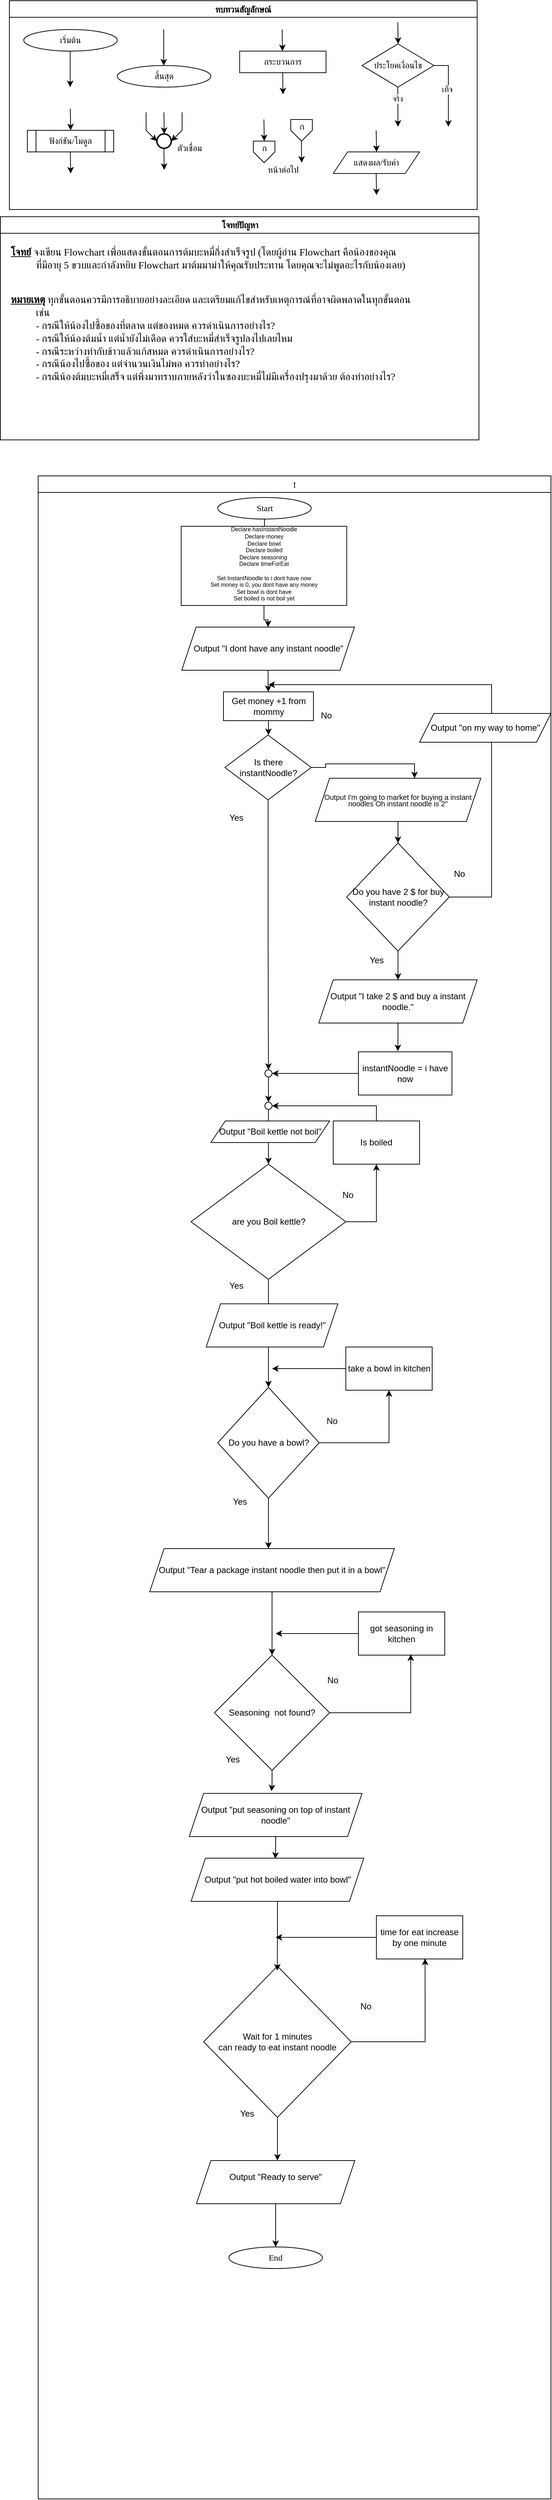 <mxfile version="24.8.6">
  <diagram id="C5RBs43oDa-KdzZeNtuy" name="Page-1">
    <mxGraphModel dx="1525" dy="382" grid="1" gridSize="10" guides="1" tooltips="1" connect="1" arrows="1" fold="1" page="1" pageScale="1" pageWidth="827" pageHeight="1169" math="0" shadow="0">
      <root>
        <mxCell id="WIyWlLk6GJQsqaUBKTNV-0" />
        <mxCell id="WIyWlLk6GJQsqaUBKTNV-1" parent="WIyWlLk6GJQsqaUBKTNV-0" />
        <mxCell id="M7CGMbNuYNeq0SnUNNgH-6" value="ทบทวนสัญลักษณ์" style="swimlane;fontFamily=Sarabun;fontSource=https%3A%2F%2Ffonts.googleapis.com%2Fcss%3Ffamily%3DSarabun;" parent="WIyWlLk6GJQsqaUBKTNV-1" vertex="1">
          <mxGeometry x="-720" y="20" width="650" height="290" as="geometry" />
        </mxCell>
        <mxCell id="M7CGMbNuYNeq0SnUNNgH-2" value="&lt;font data-font-src=&quot;https://fonts.googleapis.com/css?family=Sarabun&quot; face=&quot;Sarabun&quot;&gt;เริ่มต้น&lt;/font&gt;" style="ellipse;whiteSpace=wrap;html=1;" parent="M7CGMbNuYNeq0SnUNNgH-6" vertex="1">
          <mxGeometry x="20" y="40" width="130" height="30" as="geometry" />
        </mxCell>
        <mxCell id="M7CGMbNuYNeq0SnUNNgH-5" value="" style="endArrow=classic;html=1;rounded=0;" parent="M7CGMbNuYNeq0SnUNNgH-6" edge="1">
          <mxGeometry width="50" height="50" relative="1" as="geometry">
            <mxPoint x="84.5" y="70" as="sourcePoint" />
            <mxPoint x="84.5" y="120" as="targetPoint" />
          </mxGeometry>
        </mxCell>
        <mxCell id="M7CGMbNuYNeq0SnUNNgH-3" value="&lt;font face=&quot;Sarabun&quot;&gt;สิ้นสุด&lt;/font&gt;" style="ellipse;whiteSpace=wrap;html=1;" parent="M7CGMbNuYNeq0SnUNNgH-6" vertex="1">
          <mxGeometry x="150" y="90" width="130" height="30" as="geometry" />
        </mxCell>
        <mxCell id="M7CGMbNuYNeq0SnUNNgH-4" value="" style="endArrow=classic;html=1;rounded=0;" parent="M7CGMbNuYNeq0SnUNNgH-6" edge="1">
          <mxGeometry width="50" height="50" relative="1" as="geometry">
            <mxPoint x="214.5" y="40" as="sourcePoint" />
            <mxPoint x="214.5" y="90" as="targetPoint" />
          </mxGeometry>
        </mxCell>
        <mxCell id="mvioNwK95yMqdUQ73LqQ-0" value="กระบวนการ" style="rounded=0;whiteSpace=wrap;html=1;fontFamily=Sarabun;fontSource=https%3A%2F%2Ffonts.googleapis.com%2Fcss%3Ffamily%3DSarabun;" parent="M7CGMbNuYNeq0SnUNNgH-6" vertex="1">
          <mxGeometry x="320" y="70" width="120" height="30" as="geometry" />
        </mxCell>
        <mxCell id="mvioNwK95yMqdUQ73LqQ-1" value="" style="endArrow=classic;html=1;rounded=0;" parent="M7CGMbNuYNeq0SnUNNgH-6" edge="1">
          <mxGeometry width="50" height="50" relative="1" as="geometry">
            <mxPoint x="379" y="40" as="sourcePoint" />
            <mxPoint x="379.5" y="70" as="targetPoint" />
          </mxGeometry>
        </mxCell>
        <mxCell id="mvioNwK95yMqdUQ73LqQ-2" value="" style="endArrow=classic;html=1;rounded=0;" parent="M7CGMbNuYNeq0SnUNNgH-6" edge="1">
          <mxGeometry width="50" height="50" relative="1" as="geometry">
            <mxPoint x="379.75" y="100" as="sourcePoint" />
            <mxPoint x="380.25" y="130" as="targetPoint" />
          </mxGeometry>
        </mxCell>
        <mxCell id="mvioNwK95yMqdUQ73LqQ-3" value="ประโยคเงื่อนไข" style="rhombus;whiteSpace=wrap;html=1;fontFamily=Sarabun;fontSource=https%3A%2F%2Ffonts.googleapis.com%2Fcss%3Ffamily%3DSarabun;" parent="M7CGMbNuYNeq0SnUNNgH-6" vertex="1">
          <mxGeometry x="490" y="60" width="100" height="60" as="geometry" />
        </mxCell>
        <mxCell id="mvioNwK95yMqdUQ73LqQ-4" value="" style="endArrow=classic;html=1;rounded=0;" parent="M7CGMbNuYNeq0SnUNNgH-6" edge="1">
          <mxGeometry width="50" height="50" relative="1" as="geometry">
            <mxPoint x="539.71" y="30" as="sourcePoint" />
            <mxPoint x="540.21" y="60" as="targetPoint" />
          </mxGeometry>
        </mxCell>
        <mxCell id="mvioNwK95yMqdUQ73LqQ-5" value="" style="endArrow=classic;html=1;rounded=0;" parent="M7CGMbNuYNeq0SnUNNgH-6" edge="1">
          <mxGeometry width="50" height="50" relative="1" as="geometry">
            <mxPoint x="539.71" y="120" as="sourcePoint" />
            <mxPoint x="540" y="175" as="targetPoint" />
          </mxGeometry>
        </mxCell>
        <mxCell id="mvioNwK95yMqdUQ73LqQ-7" value="จริง" style="edgeLabel;html=1;align=center;verticalAlign=middle;resizable=0;points=[];fontFamily=Sarabun;fontSource=https%3A%2F%2Ffonts.googleapis.com%2Fcss%3Ffamily%3DSarabun;" parent="mvioNwK95yMqdUQ73LqQ-5" vertex="1" connectable="0">
          <mxGeometry x="-0.414" y="-1" relative="1" as="geometry">
            <mxPoint as="offset" />
          </mxGeometry>
        </mxCell>
        <mxCell id="mvioNwK95yMqdUQ73LqQ-6" value="" style="endArrow=classic;html=1;rounded=0;exitX=1;exitY=0.5;exitDx=0;exitDy=0;" parent="M7CGMbNuYNeq0SnUNNgH-6" source="mvioNwK95yMqdUQ73LqQ-3" edge="1">
          <mxGeometry width="50" height="50" relative="1" as="geometry">
            <mxPoint x="620" y="95" as="sourcePoint" />
            <mxPoint x="610" y="175" as="targetPoint" />
            <Array as="points">
              <mxPoint x="610" y="90" />
            </Array>
          </mxGeometry>
        </mxCell>
        <mxCell id="mvioNwK95yMqdUQ73LqQ-8" value="&lt;font data-font-src=&quot;https://fonts.googleapis.com/css?family=Sarabun&quot; face=&quot;Sarabun&quot;&gt;เท็จ&lt;/font&gt;" style="edgeLabel;html=1;align=center;verticalAlign=middle;resizable=0;points=[];" parent="mvioNwK95yMqdUQ73LqQ-6" vertex="1" connectable="0">
          <mxGeometry x="-0.002" y="-2" relative="1" as="geometry">
            <mxPoint as="offset" />
          </mxGeometry>
        </mxCell>
        <mxCell id="mvioNwK95yMqdUQ73LqQ-9" value="&lt;font data-font-src=&quot;https://fonts.googleapis.com/css?family=Sarabun&quot; face=&quot;Sarabun&quot;&gt;ฟังก์ชัน/โมดูล&lt;/font&gt;" style="shape=process;whiteSpace=wrap;html=1;backgroundOutline=1;" parent="M7CGMbNuYNeq0SnUNNgH-6" vertex="1">
          <mxGeometry x="25" y="180" width="120" height="30" as="geometry" />
        </mxCell>
        <mxCell id="mvioNwK95yMqdUQ73LqQ-11" value="" style="endArrow=classic;html=1;rounded=0;" parent="M7CGMbNuYNeq0SnUNNgH-6" edge="1">
          <mxGeometry width="50" height="50" relative="1" as="geometry">
            <mxPoint x="84.71" y="150" as="sourcePoint" />
            <mxPoint x="85.21" y="180" as="targetPoint" />
          </mxGeometry>
        </mxCell>
        <mxCell id="mvioNwK95yMqdUQ73LqQ-12" value="" style="endArrow=classic;html=1;rounded=0;" parent="M7CGMbNuYNeq0SnUNNgH-6" edge="1">
          <mxGeometry width="50" height="50" relative="1" as="geometry">
            <mxPoint x="84.71" y="210" as="sourcePoint" />
            <mxPoint x="85.21" y="240" as="targetPoint" />
          </mxGeometry>
        </mxCell>
        <mxCell id="mvioNwK95yMqdUQ73LqQ-13" value="" style="strokeWidth=2;html=1;shape=mxgraph.flowchart.start_2;whiteSpace=wrap;" parent="M7CGMbNuYNeq0SnUNNgH-6" vertex="1">
          <mxGeometry x="205" y="185" width="20" height="20" as="geometry" />
        </mxCell>
        <mxCell id="mvioNwK95yMqdUQ73LqQ-16" value="" style="endArrow=classic;html=1;rounded=0;" parent="M7CGMbNuYNeq0SnUNNgH-6" edge="1">
          <mxGeometry width="50" height="50" relative="1" as="geometry">
            <mxPoint x="214.71" y="155" as="sourcePoint" />
            <mxPoint x="215.21" y="185" as="targetPoint" />
          </mxGeometry>
        </mxCell>
        <mxCell id="mvioNwK95yMqdUQ73LqQ-17" value="" style="endArrow=classic;html=1;rounded=0;entryX=0;entryY=0.5;entryDx=0;entryDy=0;entryPerimeter=0;" parent="M7CGMbNuYNeq0SnUNNgH-6" target="mvioNwK95yMqdUQ73LqQ-13" edge="1">
          <mxGeometry width="50" height="50" relative="1" as="geometry">
            <mxPoint x="190.0" y="155" as="sourcePoint" />
            <mxPoint x="190.5" y="185" as="targetPoint" />
            <Array as="points">
              <mxPoint x="190" y="180" />
            </Array>
          </mxGeometry>
        </mxCell>
        <mxCell id="mvioNwK95yMqdUQ73LqQ-18" value="" style="endArrow=classic;html=1;rounded=0;entryX=1;entryY=0.5;entryDx=0;entryDy=0;entryPerimeter=0;" parent="M7CGMbNuYNeq0SnUNNgH-6" target="mvioNwK95yMqdUQ73LqQ-13" edge="1">
          <mxGeometry width="50" height="50" relative="1" as="geometry">
            <mxPoint x="240.0" y="155" as="sourcePoint" />
            <mxPoint x="240.5" y="185" as="targetPoint" />
            <Array as="points">
              <mxPoint x="240" y="180" />
            </Array>
          </mxGeometry>
        </mxCell>
        <mxCell id="mvioNwK95yMqdUQ73LqQ-19" value="" style="endArrow=classic;html=1;rounded=0;" parent="M7CGMbNuYNeq0SnUNNgH-6" edge="1">
          <mxGeometry width="50" height="50" relative="1" as="geometry">
            <mxPoint x="214.71" y="205" as="sourcePoint" />
            <mxPoint x="215.21" y="235" as="targetPoint" />
          </mxGeometry>
        </mxCell>
        <mxCell id="mvioNwK95yMqdUQ73LqQ-20" value="&lt;font data-font-src=&quot;https://fonts.googleapis.com/css?family=Sarabun&quot; face=&quot;Sarabun&quot;&gt;ตัวเชื่อม&lt;/font&gt;" style="text;html=1;align=center;verticalAlign=middle;resizable=0;points=[];autosize=1;strokeColor=none;fillColor=none;" parent="M7CGMbNuYNeq0SnUNNgH-6" vertex="1">
          <mxGeometry x="220" y="190" width="60" height="30" as="geometry" />
        </mxCell>
        <mxCell id="mvioNwK95yMqdUQ73LqQ-25" value="" style="endArrow=classic;html=1;rounded=0;" parent="M7CGMbNuYNeq0SnUNNgH-6" edge="1">
          <mxGeometry width="50" height="50" relative="1" as="geometry">
            <mxPoint x="353.71" y="165" as="sourcePoint" />
            <mxPoint x="354.21" y="195" as="targetPoint" />
          </mxGeometry>
        </mxCell>
        <mxCell id="mvioNwK95yMqdUQ73LqQ-21" value="" style="verticalLabelPosition=bottom;verticalAlign=top;html=1;shape=offPageConnector;rounded=0;size=0.5;" parent="M7CGMbNuYNeq0SnUNNgH-6" vertex="1">
          <mxGeometry x="339" y="195" width="30" height="30" as="geometry" />
        </mxCell>
        <mxCell id="mvioNwK95yMqdUQ73LqQ-26" value="" style="endArrow=classic;html=1;rounded=0;" parent="M7CGMbNuYNeq0SnUNNgH-6" edge="1">
          <mxGeometry width="50" height="50" relative="1" as="geometry">
            <mxPoint x="405.71" y="195" as="sourcePoint" />
            <mxPoint x="406.21" y="225" as="targetPoint" />
          </mxGeometry>
        </mxCell>
        <mxCell id="mvioNwK95yMqdUQ73LqQ-27" value="" style="verticalLabelPosition=bottom;verticalAlign=top;html=1;shape=offPageConnector;rounded=0;size=0.5;" parent="M7CGMbNuYNeq0SnUNNgH-6" vertex="1">
          <mxGeometry x="391" y="165" width="30" height="30" as="geometry" />
        </mxCell>
        <mxCell id="mvioNwK95yMqdUQ73LqQ-28" value="หน้าต่อไป" style="text;html=1;align=center;verticalAlign=middle;resizable=0;points=[];autosize=1;strokeColor=none;fillColor=none;fontFamily=Sarabun;fontSource=https%3A%2F%2Ffonts.googleapis.com%2Fcss%3Ffamily%3DSarabun;" parent="M7CGMbNuYNeq0SnUNNgH-6" vertex="1">
          <mxGeometry x="345" y="220" width="70" height="30" as="geometry" />
        </mxCell>
        <mxCell id="mvioNwK95yMqdUQ73LqQ-29" value="ก" style="text;html=1;align=center;verticalAlign=middle;resizable=0;points=[];autosize=1;strokeColor=none;fillColor=none;fontFamily=Sarabun;fontSource=https%3A%2F%2Ffonts.googleapis.com%2Fcss%3Ffamily%3DSarabun;" parent="M7CGMbNuYNeq0SnUNNgH-6" vertex="1">
          <mxGeometry x="339" y="190" width="30" height="30" as="geometry" />
        </mxCell>
        <mxCell id="mvioNwK95yMqdUQ73LqQ-30" value="ก" style="text;html=1;align=center;verticalAlign=middle;resizable=0;points=[];autosize=1;strokeColor=none;fillColor=none;fontFamily=Sarabun;fontSource=https%3A%2F%2Ffonts.googleapis.com%2Fcss%3Ffamily%3DSarabun;" parent="M7CGMbNuYNeq0SnUNNgH-6" vertex="1">
          <mxGeometry x="391" y="160" width="30" height="30" as="geometry" />
        </mxCell>
        <mxCell id="mvioNwK95yMqdUQ73LqQ-32" value="แสดงผล/รับค่า" style="shape=parallelogram;perimeter=parallelogramPerimeter;whiteSpace=wrap;html=1;fixedSize=1;fontFamily=Sarabun;fontSource=https%3A%2F%2Ffonts.googleapis.com%2Fcss%3Ffamily%3DSarabun;" parent="M7CGMbNuYNeq0SnUNNgH-6" vertex="1">
          <mxGeometry x="450" y="210" width="120" height="30" as="geometry" />
        </mxCell>
        <mxCell id="mvioNwK95yMqdUQ73LqQ-33" value="" style="endArrow=classic;html=1;rounded=0;" parent="M7CGMbNuYNeq0SnUNNgH-6" edge="1">
          <mxGeometry width="50" height="50" relative="1" as="geometry">
            <mxPoint x="509.71" y="180" as="sourcePoint" />
            <mxPoint x="510.21" y="210" as="targetPoint" />
          </mxGeometry>
        </mxCell>
        <mxCell id="mvioNwK95yMqdUQ73LqQ-34" value="" style="endArrow=classic;html=1;rounded=0;" parent="M7CGMbNuYNeq0SnUNNgH-6" edge="1">
          <mxGeometry width="50" height="50" relative="1" as="geometry">
            <mxPoint x="509.71" y="240" as="sourcePoint" />
            <mxPoint x="510.21" y="270" as="targetPoint" />
          </mxGeometry>
        </mxCell>
        <mxCell id="mvioNwK95yMqdUQ73LqQ-36" value="!" style="swimlane;fontFamily=Sarabun;fontSource=https%3A%2F%2Ffonts.googleapis.com%2Fcss%3Ffamily%3DSarabun;" parent="WIyWlLk6GJQsqaUBKTNV-1" vertex="1">
          <mxGeometry x="-680" y="680" width="712.5" height="2810" as="geometry" />
        </mxCell>
        <mxCell id="1s9PR95A-DLHCyE37PeL-12" style="edgeStyle=orthogonalEdgeStyle;rounded=0;orthogonalLoop=1;jettySize=auto;html=1;entryX=0.5;entryY=0;entryDx=0;entryDy=0;" parent="mvioNwK95yMqdUQ73LqQ-36" source="mvioNwK95yMqdUQ73LqQ-35" target="Tyandusk7Z0ngPb4jSS_-2" edge="1">
          <mxGeometry relative="1" as="geometry" />
        </mxCell>
        <mxCell id="mvioNwK95yMqdUQ73LqQ-35" value="&lt;font face=&quot;Sarabun&quot;&gt;Start&lt;/font&gt;" style="ellipse;whiteSpace=wrap;html=1;" parent="mvioNwK95yMqdUQ73LqQ-36" vertex="1">
          <mxGeometry x="249.5" y="30" width="130" height="30" as="geometry" />
        </mxCell>
        <mxCell id="mvioNwK95yMqdUQ73LqQ-69" value="&lt;font face=&quot;Sarabun&quot;&gt;End&lt;/font&gt;" style="ellipse;whiteSpace=wrap;html=1;" parent="mvioNwK95yMqdUQ73LqQ-36" vertex="1">
          <mxGeometry x="265" y="2460" width="130" height="30" as="geometry" />
        </mxCell>
        <mxCell id="tfssyI88IfxP82wPjIvu-9" style="edgeStyle=orthogonalEdgeStyle;rounded=0;orthogonalLoop=1;jettySize=auto;html=1;entryX=0.5;entryY=0;entryDx=0;entryDy=0;" edge="1" parent="mvioNwK95yMqdUQ73LqQ-36" source="Tyandusk7Z0ngPb4jSS_-2" target="tfssyI88IfxP82wPjIvu-8">
          <mxGeometry relative="1" as="geometry" />
        </mxCell>
        <mxCell id="Tyandusk7Z0ngPb4jSS_-2" value="&lt;font style=&quot;font-size: 8px;&quot;&gt;Declare hasInstantNoodle&lt;/font&gt;&lt;div style=&quot;font-size: 8px;&quot;&gt;&lt;font style=&quot;font-size: 8px;&quot;&gt;Declare money&lt;/font&gt;&lt;/div&gt;&lt;div style=&quot;font-size: 8px;&quot;&gt;&lt;font style=&quot;font-size: 8px;&quot;&gt;Declare bowl&lt;/font&gt;&lt;/div&gt;&lt;div style=&quot;font-size: 8px;&quot;&gt;&lt;font style=&quot;font-size: 8px;&quot;&gt;Declare boiled&lt;/font&gt;&lt;/div&gt;&lt;div style=&quot;font-size: 8px;&quot;&gt;&lt;font style=&quot;font-size: 8px;&quot;&gt;Declare seasoning&amp;nbsp;&lt;/font&gt;&lt;/div&gt;&lt;div style=&quot;font-size: 8px;&quot;&gt;&lt;font style=&quot;font-size: 8px;&quot;&gt;Declare timeForEat&lt;/font&gt;&lt;/div&gt;&lt;div style=&quot;font-size: 8px;&quot;&gt;&lt;font style=&quot;font-size: 8px;&quot;&gt;&lt;br&gt;&lt;/font&gt;&lt;/div&gt;&lt;div style=&quot;font-size: 8px;&quot;&gt;&lt;div&gt;&lt;font style=&quot;font-size: 8px;&quot;&gt;Set InstantNoodle to i dont have now&lt;/font&gt;&lt;/div&gt;&lt;/div&gt;&lt;div style=&quot;font-size: 8px;&quot;&gt;&lt;font style=&quot;font-size: 8px;&quot;&gt;Set money is 0, you dont have any money&lt;/font&gt;&lt;/div&gt;&lt;div style=&quot;font-size: 8px;&quot;&gt;&lt;font style=&quot;font-size: 8px;&quot;&gt;Set bowl is dont have&lt;/font&gt;&lt;/div&gt;&lt;div style=&quot;font-size: 8px;&quot;&gt;&lt;font style=&quot;font-size: 8px;&quot;&gt;Set boiled is not boil yet&lt;/font&gt;&lt;/div&gt;&lt;div style=&quot;font-size: 8px;&quot;&gt;&lt;font style=&quot;font-size: 8px;&quot;&gt;&lt;br&gt;&lt;/font&gt;&lt;/div&gt;" style="rounded=0;whiteSpace=wrap;html=1;" parent="mvioNwK95yMqdUQ73LqQ-36" vertex="1">
          <mxGeometry x="198.75" y="70" width="230" height="110" as="geometry" />
        </mxCell>
        <mxCell id="1s9PR95A-DLHCyE37PeL-9" style="edgeStyle=orthogonalEdgeStyle;rounded=0;orthogonalLoop=1;jettySize=auto;html=1;entryX=0.5;entryY=0;entryDx=0;entryDy=0;" parent="mvioNwK95yMqdUQ73LqQ-36" source="1s9PR95A-DLHCyE37PeL-22" target="1s9PR95A-DLHCyE37PeL-17" edge="1">
          <mxGeometry relative="1" as="geometry">
            <mxPoint x="320" y="920" as="targetPoint" />
          </mxGeometry>
        </mxCell>
        <mxCell id="1s9PR95A-DLHCyE37PeL-1" value="Is there instantNoodle?" style="rhombus;whiteSpace=wrap;html=1;" parent="mvioNwK95yMqdUQ73LqQ-36" vertex="1">
          <mxGeometry x="259.5" y="360" width="120" height="90" as="geometry" />
        </mxCell>
        <mxCell id="1s9PR95A-DLHCyE37PeL-2" value="Yes" style="text;html=1;align=center;verticalAlign=middle;resizable=0;points=[];autosize=1;strokeColor=none;fillColor=none;" parent="mvioNwK95yMqdUQ73LqQ-36" vertex="1">
          <mxGeometry x="255" y="460" width="40" height="30" as="geometry" />
        </mxCell>
        <mxCell id="1s9PR95A-DLHCyE37PeL-3" value="No&lt;div&gt;&lt;br&gt;&lt;/div&gt;" style="text;html=1;align=center;verticalAlign=middle;resizable=0;points=[];autosize=1;strokeColor=none;fillColor=none;" parent="mvioNwK95yMqdUQ73LqQ-36" vertex="1">
          <mxGeometry x="379.5" y="320" width="40" height="40" as="geometry" />
        </mxCell>
        <mxCell id="1s9PR95A-DLHCyE37PeL-33" style="edgeStyle=orthogonalEdgeStyle;rounded=0;orthogonalLoop=1;jettySize=auto;html=1;entryX=0.5;entryY=0;entryDx=0;entryDy=0;" parent="mvioNwK95yMqdUQ73LqQ-36" source="1s9PR95A-DLHCyE37PeL-5" target="1s9PR95A-DLHCyE37PeL-31" edge="1">
          <mxGeometry relative="1" as="geometry" />
        </mxCell>
        <mxCell id="1s9PR95A-DLHCyE37PeL-5" value="&lt;p style=&quot;line-height: 90%; font-size: 10px;&quot;&gt;Output I&#39;m going to market for buying a instant noodles Oh instant noodle is 2&quot;&lt;/p&gt;" style="shape=parallelogram;perimeter=parallelogramPerimeter;whiteSpace=wrap;html=1;fixedSize=1;" parent="mvioNwK95yMqdUQ73LqQ-36" vertex="1">
          <mxGeometry x="385" y="420" width="230" height="60" as="geometry" />
        </mxCell>
        <mxCell id="1s9PR95A-DLHCyE37PeL-6" style="edgeStyle=orthogonalEdgeStyle;rounded=0;orthogonalLoop=1;jettySize=auto;html=1;entryX=0.6;entryY=0;entryDx=0;entryDy=0;entryPerimeter=0;" parent="mvioNwK95yMqdUQ73LqQ-36" source="1s9PR95A-DLHCyE37PeL-1" target="1s9PR95A-DLHCyE37PeL-5" edge="1">
          <mxGeometry relative="1" as="geometry" />
        </mxCell>
        <mxCell id="1s9PR95A-DLHCyE37PeL-11" style="edgeStyle=orthogonalEdgeStyle;rounded=0;orthogonalLoop=1;jettySize=auto;html=1;entryX=1;entryY=0.5;entryDx=0;entryDy=0;" parent="mvioNwK95yMqdUQ73LqQ-36" source="1s9PR95A-DLHCyE37PeL-7" target="1s9PR95A-DLHCyE37PeL-13" edge="1">
          <mxGeometry relative="1" as="geometry">
            <mxPoint x="337.5" y="829.76" as="targetPoint" />
            <mxPoint x="492.5" y="829.781" as="sourcePoint" />
          </mxGeometry>
        </mxCell>
        <mxCell id="1s9PR95A-DLHCyE37PeL-13" value="" style="ellipse;whiteSpace=wrap;html=1;aspect=fixed;" parent="mvioNwK95yMqdUQ73LqQ-36" vertex="1">
          <mxGeometry x="315" y="825" width="10" height="10" as="geometry" />
        </mxCell>
        <mxCell id="1s9PR95A-DLHCyE37PeL-14" value="" style="edgeStyle=orthogonalEdgeStyle;rounded=0;orthogonalLoop=1;jettySize=auto;html=1;" parent="mvioNwK95yMqdUQ73LqQ-36" source="1s9PR95A-DLHCyE37PeL-1" target="1s9PR95A-DLHCyE37PeL-13" edge="1">
          <mxGeometry relative="1" as="geometry">
            <mxPoint x="-435" y="1120" as="targetPoint" />
            <mxPoint x="-435" y="950" as="sourcePoint" />
          </mxGeometry>
        </mxCell>
        <mxCell id="1s9PR95A-DLHCyE37PeL-50" style="edgeStyle=orthogonalEdgeStyle;rounded=0;orthogonalLoop=1;jettySize=auto;html=1;" parent="mvioNwK95yMqdUQ73LqQ-36" source="1s9PR95A-DLHCyE37PeL-17" edge="1">
          <mxGeometry relative="1" as="geometry">
            <mxPoint x="320" y="1266" as="targetPoint" />
          </mxGeometry>
        </mxCell>
        <mxCell id="1s9PR95A-DLHCyE37PeL-64" style="edgeStyle=orthogonalEdgeStyle;rounded=0;orthogonalLoop=1;jettySize=auto;html=1;exitX=1;exitY=0.5;exitDx=0;exitDy=0;entryX=0.5;entryY=1;entryDx=0;entryDy=0;" parent="mvioNwK95yMqdUQ73LqQ-36" source="1s9PR95A-DLHCyE37PeL-17" target="1s9PR95A-DLHCyE37PeL-61" edge="1">
          <mxGeometry relative="1" as="geometry" />
        </mxCell>
        <mxCell id="1s9PR95A-DLHCyE37PeL-17" value="are you Boil kettle?" style="rhombus;whiteSpace=wrap;html=1;" parent="mvioNwK95yMqdUQ73LqQ-36" vertex="1">
          <mxGeometry x="212.5" y="956" width="215" height="160" as="geometry" />
        </mxCell>
        <mxCell id="1s9PR95A-DLHCyE37PeL-20" value="No&lt;div&gt;&lt;br&gt;&lt;/div&gt;" style="text;html=1;align=center;verticalAlign=middle;resizable=0;points=[];autosize=1;strokeColor=none;fillColor=none;" parent="mvioNwK95yMqdUQ73LqQ-36" vertex="1">
          <mxGeometry x="410" y="986" width="40" height="40" as="geometry" />
        </mxCell>
        <mxCell id="1s9PR95A-DLHCyE37PeL-22" value="" style="ellipse;whiteSpace=wrap;html=1;aspect=fixed;" parent="mvioNwK95yMqdUQ73LqQ-36" vertex="1">
          <mxGeometry x="315" y="870" width="10" height="10" as="geometry" />
        </mxCell>
        <mxCell id="1s9PR95A-DLHCyE37PeL-23" value="" style="edgeStyle=orthogonalEdgeStyle;rounded=0;orthogonalLoop=1;jettySize=auto;html=1;" parent="mvioNwK95yMqdUQ73LqQ-36" source="1s9PR95A-DLHCyE37PeL-13" target="1s9PR95A-DLHCyE37PeL-22" edge="1">
          <mxGeometry relative="1" as="geometry">
            <mxPoint x="-430" y="1460" as="targetPoint" />
            <mxPoint x="-430" y="1395" as="sourcePoint" />
          </mxGeometry>
        </mxCell>
        <mxCell id="1s9PR95A-DLHCyE37PeL-36" style="edgeStyle=orthogonalEdgeStyle;rounded=0;orthogonalLoop=1;jettySize=auto;html=1;entryX=0.5;entryY=0;entryDx=0;entryDy=0;" parent="mvioNwK95yMqdUQ73LqQ-36" source="1s9PR95A-DLHCyE37PeL-26" target="1s9PR95A-DLHCyE37PeL-1" edge="1">
          <mxGeometry relative="1" as="geometry" />
        </mxCell>
        <mxCell id="1s9PR95A-DLHCyE37PeL-26" value="Get money +1 from mommy" style="rounded=0;whiteSpace=wrap;html=1;" parent="mvioNwK95yMqdUQ73LqQ-36" vertex="1">
          <mxGeometry x="257.5" y="300" width="125" height="40" as="geometry" />
        </mxCell>
        <mxCell id="1s9PR95A-DLHCyE37PeL-34" style="edgeStyle=orthogonalEdgeStyle;rounded=0;orthogonalLoop=1;jettySize=auto;html=1;" parent="mvioNwK95yMqdUQ73LqQ-36" source="1s9PR95A-DLHCyE37PeL-31" edge="1">
          <mxGeometry relative="1" as="geometry">
            <mxPoint x="320" y="290" as="targetPoint" />
            <Array as="points">
              <mxPoint x="630" y="585" />
              <mxPoint x="630" y="290" />
              <mxPoint x="450" y="290" />
            </Array>
          </mxGeometry>
        </mxCell>
        <mxCell id="tfssyI88IfxP82wPjIvu-15" style="edgeStyle=orthogonalEdgeStyle;rounded=0;orthogonalLoop=1;jettySize=auto;html=1;entryX=0.5;entryY=0;entryDx=0;entryDy=0;" edge="1" parent="mvioNwK95yMqdUQ73LqQ-36" source="1s9PR95A-DLHCyE37PeL-31" target="tfssyI88IfxP82wPjIvu-12">
          <mxGeometry relative="1" as="geometry" />
        </mxCell>
        <mxCell id="1s9PR95A-DLHCyE37PeL-31" value="Do you have 2 $ for buy instant noodle?" style="rhombus;whiteSpace=wrap;html=1;" parent="mvioNwK95yMqdUQ73LqQ-36" vertex="1">
          <mxGeometry x="428.75" y="510" width="142.5" height="150" as="geometry" />
        </mxCell>
        <mxCell id="1s9PR95A-DLHCyE37PeL-7" value="instantNoodle = i have now" style="rounded=0;whiteSpace=wrap;html=1;" parent="mvioNwK95yMqdUQ73LqQ-36" vertex="1">
          <mxGeometry x="445" y="800" width="130" height="60" as="geometry" />
        </mxCell>
        <mxCell id="1s9PR95A-DLHCyE37PeL-54" style="edgeStyle=orthogonalEdgeStyle;rounded=0;orthogonalLoop=1;jettySize=auto;html=1;entryX=0.5;entryY=1;entryDx=0;entryDy=0;" parent="mvioNwK95yMqdUQ73LqQ-36" source="1s9PR95A-DLHCyE37PeL-47" target="1s9PR95A-DLHCyE37PeL-52" edge="1">
          <mxGeometry relative="1" as="geometry" />
        </mxCell>
        <mxCell id="1s9PR95A-DLHCyE37PeL-59" style="edgeStyle=orthogonalEdgeStyle;rounded=0;orthogonalLoop=1;jettySize=auto;html=1;" parent="mvioNwK95yMqdUQ73LqQ-36" source="1s9PR95A-DLHCyE37PeL-47" edge="1">
          <mxGeometry relative="1" as="geometry">
            <mxPoint x="320" y="1490" as="targetPoint" />
          </mxGeometry>
        </mxCell>
        <mxCell id="1s9PR95A-DLHCyE37PeL-47" value="Do you have a bowl?" style="rhombus;whiteSpace=wrap;html=1;" parent="mvioNwK95yMqdUQ73LqQ-36" vertex="1">
          <mxGeometry x="249.5" y="1266" width="141" height="154" as="geometry" />
        </mxCell>
        <mxCell id="1s9PR95A-DLHCyE37PeL-40" value="Yes&lt;div&gt;&lt;br&gt;&lt;/div&gt;" style="text;html=1;align=center;verticalAlign=middle;resizable=0;points=[];autosize=1;strokeColor=none;fillColor=none;" parent="mvioNwK95yMqdUQ73LqQ-36" vertex="1">
          <mxGeometry x="450" y="660" width="40" height="40" as="geometry" />
        </mxCell>
        <mxCell id="1s9PR95A-DLHCyE37PeL-51" value="No&lt;div&gt;&lt;br&gt;&lt;/div&gt;" style="text;html=1;align=center;verticalAlign=middle;resizable=0;points=[];autosize=1;strokeColor=none;fillColor=none;" parent="mvioNwK95yMqdUQ73LqQ-36" vertex="1">
          <mxGeometry x="565" y="540" width="40" height="40" as="geometry" />
        </mxCell>
        <mxCell id="1s9PR95A-DLHCyE37PeL-53" style="edgeStyle=orthogonalEdgeStyle;rounded=0;orthogonalLoop=1;jettySize=auto;html=1;" parent="mvioNwK95yMqdUQ73LqQ-36" source="1s9PR95A-DLHCyE37PeL-52" edge="1">
          <mxGeometry relative="1" as="geometry">
            <mxPoint x="325" y="1240" as="targetPoint" />
          </mxGeometry>
        </mxCell>
        <mxCell id="1s9PR95A-DLHCyE37PeL-52" value="take a bowl in kitchen" style="rounded=0;whiteSpace=wrap;html=1;" parent="mvioNwK95yMqdUQ73LqQ-36" vertex="1">
          <mxGeometry x="427.5" y="1210" width="120" height="60" as="geometry" />
        </mxCell>
        <mxCell id="1s9PR95A-DLHCyE37PeL-55" value="Yes" style="text;html=1;align=center;verticalAlign=middle;resizable=0;points=[];autosize=1;strokeColor=none;fillColor=none;" parent="mvioNwK95yMqdUQ73LqQ-36" vertex="1">
          <mxGeometry x="260" y="1410" width="40" height="30" as="geometry" />
        </mxCell>
        <mxCell id="1s9PR95A-DLHCyE37PeL-58" value="No&lt;div&gt;&lt;br&gt;&lt;/div&gt;" style="text;html=1;align=center;verticalAlign=middle;resizable=0;points=[];autosize=1;strokeColor=none;fillColor=none;" parent="mvioNwK95yMqdUQ73LqQ-36" vertex="1">
          <mxGeometry x="387.5" y="1300" width="40" height="40" as="geometry" />
        </mxCell>
        <mxCell id="1s9PR95A-DLHCyE37PeL-65" style="edgeStyle=orthogonalEdgeStyle;rounded=0;orthogonalLoop=1;jettySize=auto;html=1;exitX=0.5;exitY=0;exitDx=0;exitDy=0;entryX=1;entryY=0.5;entryDx=0;entryDy=0;" parent="mvioNwK95yMqdUQ73LqQ-36" source="1s9PR95A-DLHCyE37PeL-61" target="1s9PR95A-DLHCyE37PeL-22" edge="1">
          <mxGeometry relative="1" as="geometry" />
        </mxCell>
        <mxCell id="1s9PR95A-DLHCyE37PeL-61" value="Is boiled" style="rounded=0;whiteSpace=wrap;html=1;" parent="mvioNwK95yMqdUQ73LqQ-36" vertex="1">
          <mxGeometry x="410" y="896" width="120" height="60" as="geometry" />
        </mxCell>
        <mxCell id="1s9PR95A-DLHCyE37PeL-72" style="edgeStyle=orthogonalEdgeStyle;rounded=0;orthogonalLoop=1;jettySize=auto;html=1;entryX=0.5;entryY=0;entryDx=0;entryDy=0;" parent="mvioNwK95yMqdUQ73LqQ-36" source="1s9PR95A-DLHCyE37PeL-67" target="1s9PR95A-DLHCyE37PeL-71" edge="1">
          <mxGeometry relative="1" as="geometry" />
        </mxCell>
        <mxCell id="1s9PR95A-DLHCyE37PeL-67" value="Output &quot;Tear a package instant noodle then put it in a bowl&quot;" style="shape=parallelogram;perimeter=parallelogramPerimeter;whiteSpace=wrap;html=1;fixedSize=1;" parent="mvioNwK95yMqdUQ73LqQ-36" vertex="1">
          <mxGeometry x="155" y="1490" width="340" height="60" as="geometry" />
        </mxCell>
        <mxCell id="1s9PR95A-DLHCyE37PeL-71" value="Seasoning&amp;nbsp; not found?" style="rhombus;whiteSpace=wrap;html=1;" parent="mvioNwK95yMqdUQ73LqQ-36" vertex="1">
          <mxGeometry x="245" y="1638" width="160" height="160" as="geometry" />
        </mxCell>
        <mxCell id="1s9PR95A-DLHCyE37PeL-75" style="edgeStyle=orthogonalEdgeStyle;rounded=0;orthogonalLoop=1;jettySize=auto;html=1;" parent="mvioNwK95yMqdUQ73LqQ-36" source="1s9PR95A-DLHCyE37PeL-73" edge="1">
          <mxGeometry relative="1" as="geometry">
            <mxPoint x="330" y="1608" as="targetPoint" />
          </mxGeometry>
        </mxCell>
        <mxCell id="1s9PR95A-DLHCyE37PeL-73" value="got seasoning in kitchen" style="rounded=0;whiteSpace=wrap;html=1;" parent="mvioNwK95yMqdUQ73LqQ-36" vertex="1">
          <mxGeometry x="445" y="1578" width="120" height="60" as="geometry" />
        </mxCell>
        <mxCell id="1s9PR95A-DLHCyE37PeL-74" style="edgeStyle=orthogonalEdgeStyle;rounded=0;orthogonalLoop=1;jettySize=auto;html=1;exitX=1;exitY=0.5;exitDx=0;exitDy=0;entryX=0.606;entryY=0.983;entryDx=0;entryDy=0;entryPerimeter=0;" parent="mvioNwK95yMqdUQ73LqQ-36" source="1s9PR95A-DLHCyE37PeL-71" target="1s9PR95A-DLHCyE37PeL-73" edge="1">
          <mxGeometry relative="1" as="geometry" />
        </mxCell>
        <mxCell id="1s9PR95A-DLHCyE37PeL-76" value="Output &quot;put hot boiled water into bowl&quot;" style="shape=parallelogram;perimeter=parallelogramPerimeter;whiteSpace=wrap;html=1;fixedSize=1;" parent="mvioNwK95yMqdUQ73LqQ-36" vertex="1">
          <mxGeometry x="212.5" y="1920" width="240" height="60" as="geometry" />
        </mxCell>
        <mxCell id="1s9PR95A-DLHCyE37PeL-77" value="Yes" style="text;html=1;align=center;verticalAlign=middle;resizable=0;points=[];autosize=1;strokeColor=none;fillColor=none;" parent="mvioNwK95yMqdUQ73LqQ-36" vertex="1">
          <mxGeometry x="249.5" y="1768" width="40" height="30" as="geometry" />
        </mxCell>
        <mxCell id="1s9PR95A-DLHCyE37PeL-78" value="No&lt;div&gt;&lt;br&gt;&lt;/div&gt;" style="text;html=1;align=center;verticalAlign=middle;resizable=0;points=[];autosize=1;strokeColor=none;fillColor=none;" parent="mvioNwK95yMqdUQ73LqQ-36" vertex="1">
          <mxGeometry x="388.75" y="1660" width="40" height="40" as="geometry" />
        </mxCell>
        <mxCell id="1s9PR95A-DLHCyE37PeL-79" value="Output &quot;put seasoning on top of instant noodle&quot;" style="shape=parallelogram;perimeter=parallelogramPerimeter;whiteSpace=wrap;html=1;fixedSize=1;" parent="mvioNwK95yMqdUQ73LqQ-36" vertex="1">
          <mxGeometry x="210" y="1830" width="240" height="60" as="geometry" />
        </mxCell>
        <mxCell id="1s9PR95A-DLHCyE37PeL-80" style="edgeStyle=orthogonalEdgeStyle;rounded=0;orthogonalLoop=1;jettySize=auto;html=1;entryX=0.476;entryY=-0.05;entryDx=0;entryDy=0;entryPerimeter=0;" parent="mvioNwK95yMqdUQ73LqQ-36" source="1s9PR95A-DLHCyE37PeL-71" target="1s9PR95A-DLHCyE37PeL-79" edge="1">
          <mxGeometry relative="1" as="geometry" />
        </mxCell>
        <mxCell id="1s9PR95A-DLHCyE37PeL-82" style="edgeStyle=orthogonalEdgeStyle;rounded=0;orthogonalLoop=1;jettySize=auto;html=1;entryX=0.487;entryY=0.013;entryDx=0;entryDy=0;entryPerimeter=0;" parent="mvioNwK95yMqdUQ73LqQ-36" source="1s9PR95A-DLHCyE37PeL-79" target="1s9PR95A-DLHCyE37PeL-76" edge="1">
          <mxGeometry relative="1" as="geometry" />
        </mxCell>
        <mxCell id="1s9PR95A-DLHCyE37PeL-97" style="edgeStyle=orthogonalEdgeStyle;rounded=0;orthogonalLoop=1;jettySize=auto;html=1;" parent="mvioNwK95yMqdUQ73LqQ-36" source="1s9PR95A-DLHCyE37PeL-83" edge="1">
          <mxGeometry relative="1" as="geometry">
            <mxPoint x="332.5" y="2340.0" as="targetPoint" />
          </mxGeometry>
        </mxCell>
        <mxCell id="1s9PR95A-DLHCyE37PeL-83" value="Wait for 1 minutes&lt;div&gt;can ready to eat instant noodle&lt;/div&gt;" style="rhombus;whiteSpace=wrap;html=1;" parent="mvioNwK95yMqdUQ73LqQ-36" vertex="1">
          <mxGeometry x="230" y="2070" width="205" height="210" as="geometry" />
        </mxCell>
        <mxCell id="1s9PR95A-DLHCyE37PeL-85" style="edgeStyle=orthogonalEdgeStyle;rounded=0;orthogonalLoop=1;jettySize=auto;html=1;entryX=0.499;entryY=0.029;entryDx=0;entryDy=0;entryPerimeter=0;" parent="mvioNwK95yMqdUQ73LqQ-36" source="1s9PR95A-DLHCyE37PeL-76" target="1s9PR95A-DLHCyE37PeL-83" edge="1">
          <mxGeometry relative="1" as="geometry" />
        </mxCell>
        <mxCell id="1s9PR95A-DLHCyE37PeL-90" style="edgeStyle=orthogonalEdgeStyle;rounded=0;orthogonalLoop=1;jettySize=auto;html=1;" parent="mvioNwK95yMqdUQ73LqQ-36" source="1s9PR95A-DLHCyE37PeL-87" edge="1">
          <mxGeometry relative="1" as="geometry">
            <mxPoint x="330" y="2030" as="targetPoint" />
          </mxGeometry>
        </mxCell>
        <mxCell id="1s9PR95A-DLHCyE37PeL-87" value="time for eat increase by one minute" style="rounded=0;whiteSpace=wrap;html=1;" parent="mvioNwK95yMqdUQ73LqQ-36" vertex="1">
          <mxGeometry x="470" y="2000" width="120" height="60" as="geometry" />
        </mxCell>
        <mxCell id="1s9PR95A-DLHCyE37PeL-91" style="edgeStyle=orthogonalEdgeStyle;rounded=0;orthogonalLoop=1;jettySize=auto;html=1;entryX=0.564;entryY=0.992;entryDx=0;entryDy=0;entryPerimeter=0;" parent="mvioNwK95yMqdUQ73LqQ-36" source="1s9PR95A-DLHCyE37PeL-83" target="1s9PR95A-DLHCyE37PeL-87" edge="1">
          <mxGeometry relative="1" as="geometry" />
        </mxCell>
        <mxCell id="1s9PR95A-DLHCyE37PeL-92" value="Yes" style="text;html=1;align=center;verticalAlign=middle;resizable=0;points=[];autosize=1;strokeColor=none;fillColor=none;" parent="mvioNwK95yMqdUQ73LqQ-36" vertex="1">
          <mxGeometry x="270" y="2260" width="40" height="30" as="geometry" />
        </mxCell>
        <mxCell id="1s9PR95A-DLHCyE37PeL-93" value="No&lt;div&gt;&lt;br&gt;&lt;/div&gt;" style="text;html=1;align=center;verticalAlign=middle;resizable=0;points=[];autosize=1;strokeColor=none;fillColor=none;" parent="mvioNwK95yMqdUQ73LqQ-36" vertex="1">
          <mxGeometry x="435" y="2113" width="40" height="40" as="geometry" />
        </mxCell>
        <mxCell id="1s9PR95A-DLHCyE37PeL-98" style="edgeStyle=orthogonalEdgeStyle;rounded=0;orthogonalLoop=1;jettySize=auto;html=1;" parent="mvioNwK95yMqdUQ73LqQ-36" source="1s9PR95A-DLHCyE37PeL-96" edge="1">
          <mxGeometry relative="1" as="geometry">
            <mxPoint x="330" y="2460.0" as="targetPoint" />
          </mxGeometry>
        </mxCell>
        <mxCell id="1s9PR95A-DLHCyE37PeL-96" value="&#xa;&lt;span style=&quot;color: rgb(0, 0, 0); font-family: Helvetica; font-size: 12px; font-style: normal; font-variant-ligatures: normal; font-variant-caps: normal; font-weight: 400; letter-spacing: normal; orphans: 2; text-align: center; text-indent: 0px; text-transform: none; widows: 2; word-spacing: 0px; -webkit-text-stroke-width: 0px; white-space: normal; background-color: rgb(251, 251, 251); text-decoration-thickness: initial; text-decoration-style: initial; text-decoration-color: initial; display: inline !important; float: none;&quot;&gt;Output &quot;Ready to serve&quot;&lt;/span&gt;&#xa;&#xa;" style="shape=parallelogram;perimeter=parallelogramPerimeter;whiteSpace=wrap;html=1;fixedSize=1;" parent="mvioNwK95yMqdUQ73LqQ-36" vertex="1">
          <mxGeometry x="220" y="2340" width="220" height="60" as="geometry" />
        </mxCell>
        <mxCell id="1s9PR95A-DLHCyE37PeL-56" value="Yes" style="text;html=1;align=center;verticalAlign=middle;resizable=0;points=[];autosize=1;strokeColor=none;fillColor=none;" parent="mvioNwK95yMqdUQ73LqQ-36" vertex="1">
          <mxGeometry x="255" y="1110" width="40" height="30" as="geometry" />
        </mxCell>
        <mxCell id="tfssyI88IfxP82wPjIvu-11" style="edgeStyle=orthogonalEdgeStyle;rounded=0;orthogonalLoop=1;jettySize=auto;html=1;entryX=0.5;entryY=0;entryDx=0;entryDy=0;" edge="1" parent="mvioNwK95yMqdUQ73LqQ-36" source="tfssyI88IfxP82wPjIvu-8" target="1s9PR95A-DLHCyE37PeL-26">
          <mxGeometry relative="1" as="geometry" />
        </mxCell>
        <mxCell id="tfssyI88IfxP82wPjIvu-8" value="Output &quot;I dont have any instant noodle&quot;" style="shape=parallelogram;perimeter=parallelogramPerimeter;whiteSpace=wrap;html=1;fixedSize=1;" vertex="1" parent="mvioNwK95yMqdUQ73LqQ-36">
          <mxGeometry x="199.5" y="210" width="240" height="60" as="geometry" />
        </mxCell>
        <mxCell id="tfssyI88IfxP82wPjIvu-12" value="Output &quot;I take 2 $ and buy a instant noodle.&quot;" style="shape=parallelogram;perimeter=parallelogramPerimeter;whiteSpace=wrap;html=1;fixedSize=1;" vertex="1" parent="mvioNwK95yMqdUQ73LqQ-36">
          <mxGeometry x="390" y="700" width="220" height="60" as="geometry" />
        </mxCell>
        <mxCell id="tfssyI88IfxP82wPjIvu-17" style="edgeStyle=orthogonalEdgeStyle;rounded=0;orthogonalLoop=1;jettySize=auto;html=1;entryX=0.421;entryY=-0.015;entryDx=0;entryDy=0;entryPerimeter=0;" edge="1" parent="mvioNwK95yMqdUQ73LqQ-36" source="tfssyI88IfxP82wPjIvu-12" target="1s9PR95A-DLHCyE37PeL-7">
          <mxGeometry relative="1" as="geometry" />
        </mxCell>
        <mxCell id="tfssyI88IfxP82wPjIvu-18" value="Output &quot;on my way to home&quot;" style="shape=parallelogram;perimeter=parallelogramPerimeter;whiteSpace=wrap;html=1;fixedSize=1;" vertex="1" parent="mvioNwK95yMqdUQ73LqQ-36">
          <mxGeometry x="530" y="330" width="182.5" height="40" as="geometry" />
        </mxCell>
        <mxCell id="tfssyI88IfxP82wPjIvu-20" value="Output &quot;Boil kettle is ready!&quot;" style="shape=parallelogram;perimeter=parallelogramPerimeter;whiteSpace=wrap;html=1;fixedSize=1;" vertex="1" parent="mvioNwK95yMqdUQ73LqQ-36">
          <mxGeometry x="233.5" y="1150" width="183" height="60" as="geometry" />
        </mxCell>
        <mxCell id="tfssyI88IfxP82wPjIvu-21" value="Output &quot;Boil kettle not boil&quot;" style="shape=parallelogram;perimeter=parallelogramPerimeter;whiteSpace=wrap;html=1;fixedSize=1;" vertex="1" parent="mvioNwK95yMqdUQ73LqQ-36">
          <mxGeometry x="240" y="896" width="165" height="30" as="geometry" />
        </mxCell>
        <mxCell id="mvioNwK95yMqdUQ73LqQ-70" value="&lt;font data-font-src=&quot;https://fonts.googleapis.com/css?family=Sarabun&quot; face=&quot;Sarabun&quot;&gt;โจทย์ปัญหา&lt;/font&gt;" style="swimlane;whiteSpace=wrap;html=1;" parent="WIyWlLk6GJQsqaUBKTNV-1" vertex="1">
          <mxGeometry x="-732.5" y="320" width="665" height="310" as="geometry" />
        </mxCell>
        <mxCell id="mvioNwK95yMqdUQ73LqQ-71" value="&lt;p style=&quot;line-height: 120%;&quot;&gt;&lt;font data-font-src=&quot;https://fonts.googleapis.com/css?family=Sarabun&quot; face=&quot;Sarabun&quot; style=&quot;font-size: 14px;&quot;&gt;&lt;b&gt;&lt;u&gt;โจทย์&lt;/u&gt;&lt;/b&gt; จงเขียน Flowchart เพื่อแสดงขั้นตอนการต้มบะหมี่กึ่งสำเร็จรูป (โดยผู้อ่าน Flowchart คือน้องของคุณ&lt;br&gt;&amp;nbsp; &amp;nbsp; &amp;nbsp; &amp;nbsp; &amp;nbsp; ที่มีอายุ 5 ขวบและกำลังหยิบ Flowchart มาต้มมาม่าให้คุณรับประทาน โดยคุณจะไม่พูดอะไรกับน้องเลย)&lt;br&gt;&lt;/font&gt;&lt;br&gt;&lt;/p&gt;&lt;p style=&quot;line-height: 120%;&quot;&gt;&lt;font face=&quot;Sarabun&quot;&gt;&lt;b&gt;&lt;u&gt;หมายเหตุ&lt;/u&gt;&lt;/b&gt; ทุกขั้นตอนควรมีการอธิบายอย่างละเอียด และเตรียมแก้ไขสำหรับเหตุการณ์ที่อาจผิดพลาดในทุกขั้นตอน&lt;br&gt;&amp;nbsp; &amp;nbsp; &amp;nbsp; &amp;nbsp; &amp;nbsp; เช่น&lt;br&gt;&amp;nbsp; &amp;nbsp; &amp;nbsp; &amp;nbsp; &amp;nbsp; - กรณีให้น้องไปซื้อของที่ตลาด แต่ของหมด ควรดำเนินการอย่างไร?&lt;br&gt;&amp;nbsp; &amp;nbsp; &amp;nbsp; &amp;nbsp; &amp;nbsp; - กรณีให้น้องต้มน้ำ แต่น้ำยังไม่เดือด ควรใส่บะหมี่สำเร็จรูปลงไปเลยไหม&lt;br&gt;&amp;nbsp; &amp;nbsp; &amp;nbsp; &amp;nbsp; &amp;nbsp; - กรณีระหว่างทำกับข้าวแล้วแก้สหมด ควรดำเนินการอย่างไร?&lt;br&gt;&amp;nbsp; &amp;nbsp; &amp;nbsp; &amp;nbsp; &amp;nbsp; - กรณีน้องไปซื้อของ แต่จำนวนเงินไม่พอ ควรทำอย่างไร?&lt;br&gt;&amp;nbsp; &amp;nbsp; &amp;nbsp; &amp;nbsp; &amp;nbsp; - กรณีน้องต้มบะหมี่เสร็จ แต่พึ่งมาทราบภายหลังว่าในซองบะหมี่ไม่มีเครื่องปรุงมาด้วย ต้องทำอย่างไร?&lt;/font&gt;&lt;/p&gt;" style="text;html=1;align=left;verticalAlign=top;resizable=0;points=[];autosize=1;strokeColor=none;fillColor=none;fontSize=14;movable=0;rotatable=0;deletable=0;editable=0;locked=1;connectable=0;" parent="mvioNwK95yMqdUQ73LqQ-70" vertex="1">
          <mxGeometry x="12.5" y="20" width="650" height="240" as="geometry" />
        </mxCell>
      </root>
    </mxGraphModel>
  </diagram>
</mxfile>
